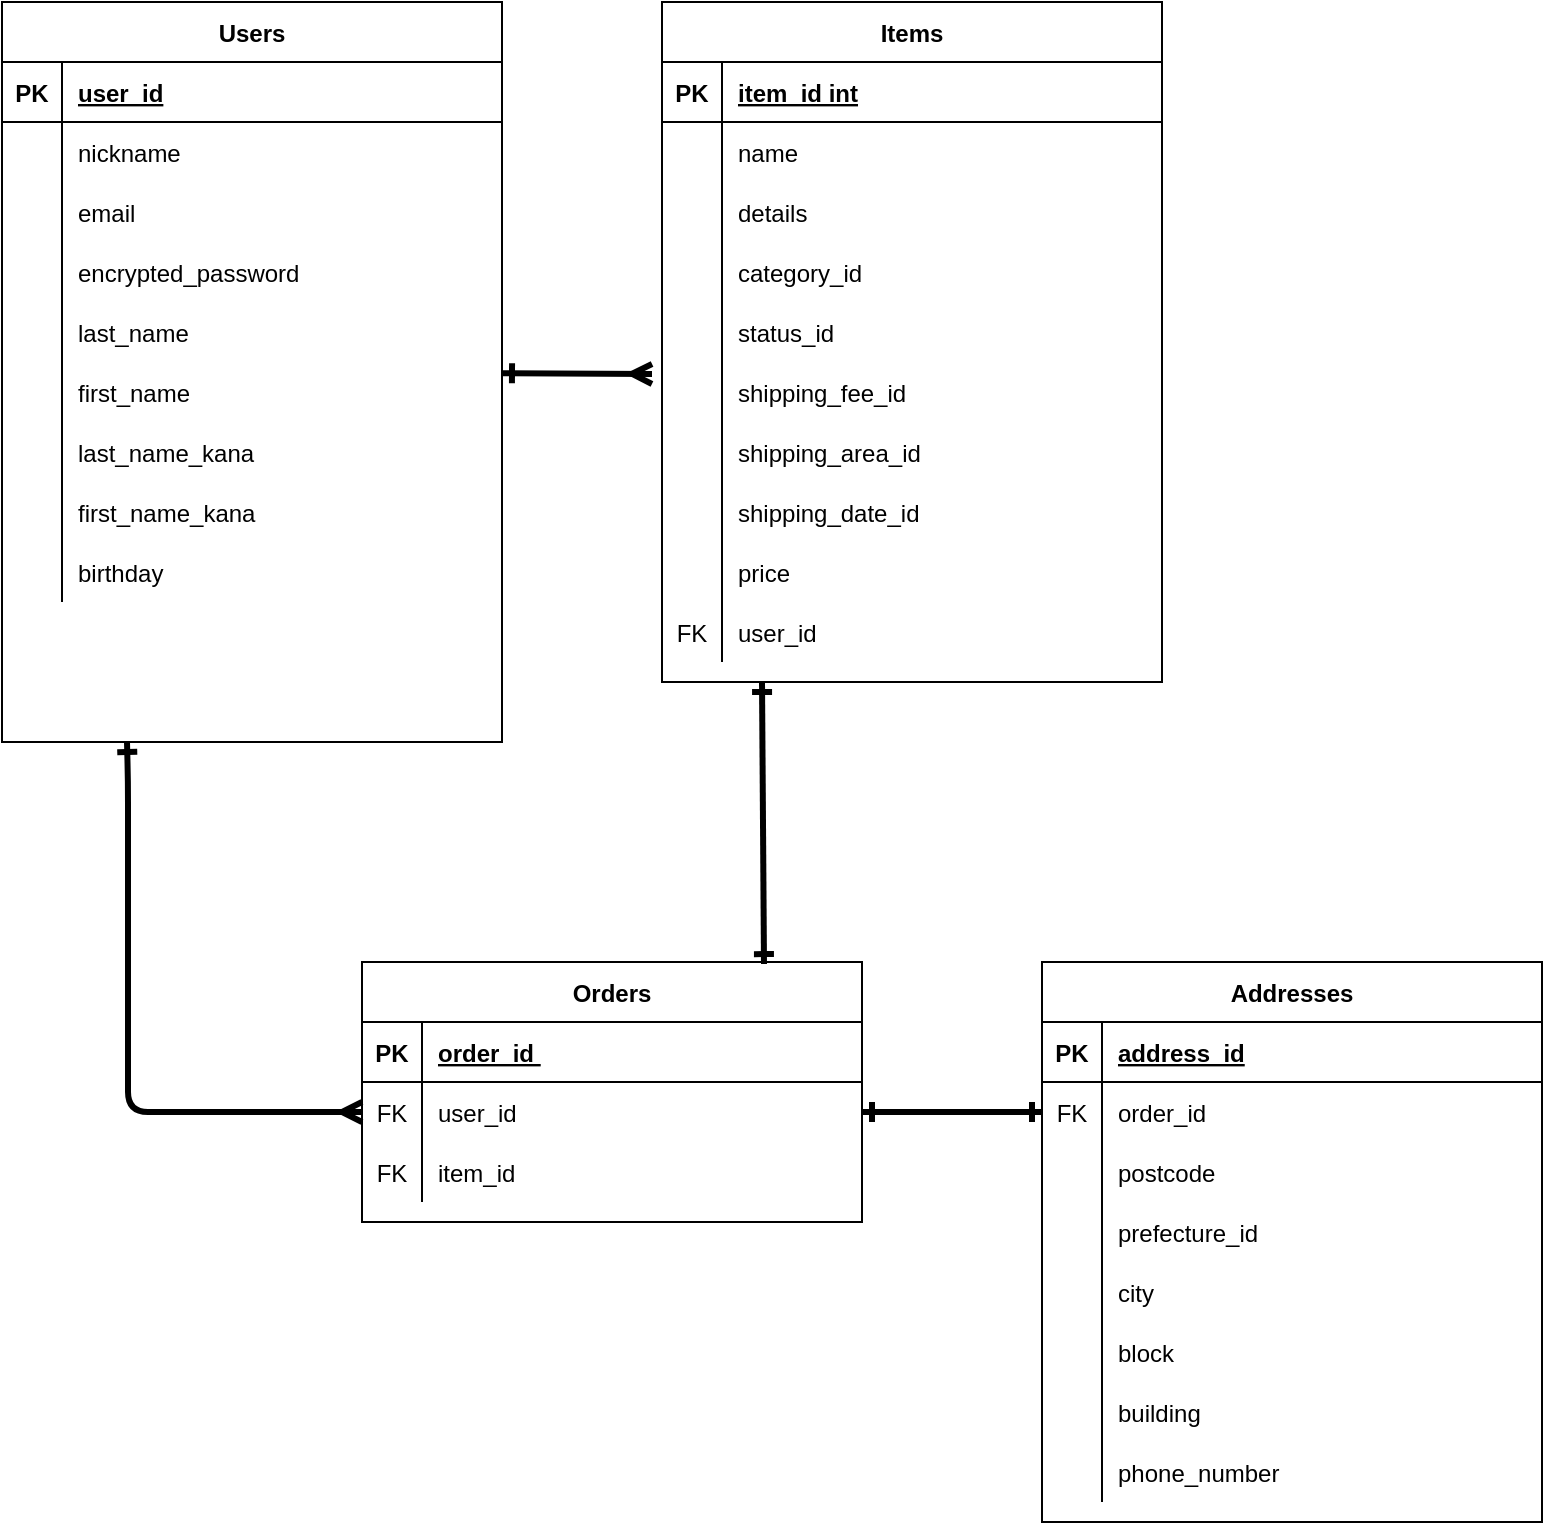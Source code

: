 <mxfile version="13.10.0" type="embed">
    <diagram id="zpAijiYLB5mJa_Il1H9x" name="ページ1">
        <mxGraphModel dx="1147" dy="810" grid="1" gridSize="10" guides="1" tooltips="1" connect="1" arrows="1" fold="1" page="1" pageScale="1" pageWidth="827" pageHeight="1169" math="0" shadow="0">
            <root>
                <mxCell id="0"/>
                <mxCell id="1" parent="0"/>
                <mxCell id="OgIlw-Ehln-HrDAnTVHO-129" value="" style="group;" parent="1" vertex="1" connectable="0">
                    <mxGeometry x="40" y="40" width="740" height="760" as="geometry"/>
                </mxCell>
                <mxCell id="OgIlw-Ehln-HrDAnTVHO-3" value="Orders" style="shape=table;startSize=30;container=1;collapsible=1;childLayout=tableLayout;fixedRows=1;rowLines=0;fontStyle=1;align=center;resizeLast=1;" parent="OgIlw-Ehln-HrDAnTVHO-129" vertex="1">
                    <mxGeometry x="180" y="480" width="250" height="130" as="geometry"/>
                </mxCell>
                <mxCell id="OgIlw-Ehln-HrDAnTVHO-4" value="" style="shape=partialRectangle;collapsible=0;dropTarget=0;pointerEvents=0;fillColor=none;points=[[0,0.5],[1,0.5]];portConstraint=eastwest;top=0;left=0;right=0;bottom=1;" parent="OgIlw-Ehln-HrDAnTVHO-3" vertex="1">
                    <mxGeometry y="30" width="250" height="30" as="geometry"/>
                </mxCell>
                <mxCell id="OgIlw-Ehln-HrDAnTVHO-5" value="PK" style="shape=partialRectangle;overflow=hidden;connectable=0;fillColor=none;top=0;left=0;bottom=0;right=0;fontStyle=1;" parent="OgIlw-Ehln-HrDAnTVHO-4" vertex="1">
                    <mxGeometry width="30" height="30" as="geometry"/>
                </mxCell>
                <mxCell id="OgIlw-Ehln-HrDAnTVHO-6" value="order_id " style="shape=partialRectangle;overflow=hidden;connectable=0;fillColor=none;top=0;left=0;bottom=0;right=0;align=left;spacingLeft=6;fontStyle=5;" parent="OgIlw-Ehln-HrDAnTVHO-4" vertex="1">
                    <mxGeometry x="30" width="220" height="30" as="geometry"/>
                </mxCell>
                <mxCell id="OgIlw-Ehln-HrDAnTVHO-7" value="" style="shape=partialRectangle;collapsible=0;dropTarget=0;pointerEvents=0;fillColor=none;points=[[0,0.5],[1,0.5]];portConstraint=eastwest;top=0;left=0;right=0;bottom=0;" parent="OgIlw-Ehln-HrDAnTVHO-3" vertex="1">
                    <mxGeometry y="60" width="250" height="30" as="geometry"/>
                </mxCell>
                <mxCell id="OgIlw-Ehln-HrDAnTVHO-8" value="FK" style="shape=partialRectangle;overflow=hidden;connectable=0;fillColor=none;top=0;left=0;bottom=0;right=0;" parent="OgIlw-Ehln-HrDAnTVHO-7" vertex="1">
                    <mxGeometry width="30" height="30" as="geometry"/>
                </mxCell>
                <mxCell id="OgIlw-Ehln-HrDAnTVHO-9" value="user_id " style="shape=partialRectangle;overflow=hidden;connectable=0;fillColor=none;top=0;left=0;bottom=0;right=0;align=left;spacingLeft=6;" parent="OgIlw-Ehln-HrDAnTVHO-7" vertex="1">
                    <mxGeometry x="30" width="220" height="30" as="geometry"/>
                </mxCell>
                <mxCell id="OgIlw-Ehln-HrDAnTVHO-89" value="" style="shape=partialRectangle;collapsible=0;dropTarget=0;pointerEvents=0;fillColor=none;points=[[0,0.5],[1,0.5]];portConstraint=eastwest;top=0;left=0;right=0;bottom=0;" parent="OgIlw-Ehln-HrDAnTVHO-3" vertex="1">
                    <mxGeometry y="90" width="250" height="30" as="geometry"/>
                </mxCell>
                <mxCell id="OgIlw-Ehln-HrDAnTVHO-90" value="FK" style="shape=partialRectangle;overflow=hidden;connectable=0;fillColor=none;top=0;left=0;bottom=0;right=0;" parent="OgIlw-Ehln-HrDAnTVHO-89" vertex="1">
                    <mxGeometry width="30" height="30" as="geometry"/>
                </mxCell>
                <mxCell id="OgIlw-Ehln-HrDAnTVHO-91" value="item_id " style="shape=partialRectangle;overflow=hidden;connectable=0;fillColor=none;top=0;left=0;bottom=0;right=0;align=left;spacingLeft=6;" parent="OgIlw-Ehln-HrDAnTVHO-89" vertex="1">
                    <mxGeometry x="30" width="220" height="30" as="geometry"/>
                </mxCell>
                <mxCell id="OgIlw-Ehln-HrDAnTVHO-13" value="Addresses" style="shape=table;startSize=30;container=1;collapsible=1;childLayout=tableLayout;fixedRows=1;rowLines=0;fontStyle=1;align=center;resizeLast=1;" parent="OgIlw-Ehln-HrDAnTVHO-129" vertex="1">
                    <mxGeometry x="520" y="480" width="250" height="280" as="geometry"/>
                </mxCell>
                <mxCell id="OgIlw-Ehln-HrDAnTVHO-14" value="" style="shape=partialRectangle;collapsible=0;dropTarget=0;pointerEvents=0;fillColor=none;points=[[0,0.5],[1,0.5]];portConstraint=eastwest;top=0;left=0;right=0;bottom=1;" parent="OgIlw-Ehln-HrDAnTVHO-13" vertex="1">
                    <mxGeometry y="30" width="250" height="30" as="geometry"/>
                </mxCell>
                <mxCell id="OgIlw-Ehln-HrDAnTVHO-15" value="PK" style="shape=partialRectangle;overflow=hidden;connectable=0;fillColor=none;top=0;left=0;bottom=0;right=0;fontStyle=1;" parent="OgIlw-Ehln-HrDAnTVHO-14" vertex="1">
                    <mxGeometry width="30" height="30" as="geometry"/>
                </mxCell>
                <mxCell id="OgIlw-Ehln-HrDAnTVHO-16" value="address_id" style="shape=partialRectangle;overflow=hidden;connectable=0;fillColor=none;top=0;left=0;bottom=0;right=0;align=left;spacingLeft=6;fontStyle=5;" parent="OgIlw-Ehln-HrDAnTVHO-14" vertex="1">
                    <mxGeometry x="30" width="220" height="30" as="geometry"/>
                </mxCell>
                <mxCell id="OgIlw-Ehln-HrDAnTVHO-17" value="" style="shape=partialRectangle;collapsible=0;dropTarget=0;pointerEvents=0;fillColor=none;points=[[0,0.5],[1,0.5]];portConstraint=eastwest;top=0;left=0;right=0;bottom=0;" parent="OgIlw-Ehln-HrDAnTVHO-13" vertex="1">
                    <mxGeometry y="60" width="250" height="30" as="geometry"/>
                </mxCell>
                <mxCell id="OgIlw-Ehln-HrDAnTVHO-18" value="FK" style="shape=partialRectangle;overflow=hidden;connectable=0;fillColor=none;top=0;left=0;bottom=0;right=0;" parent="OgIlw-Ehln-HrDAnTVHO-17" vertex="1">
                    <mxGeometry width="30" height="30" as="geometry"/>
                </mxCell>
                <mxCell id="OgIlw-Ehln-HrDAnTVHO-19" value="order_id " style="shape=partialRectangle;overflow=hidden;connectable=0;fillColor=none;top=0;left=0;bottom=0;right=0;align=left;spacingLeft=6;" parent="OgIlw-Ehln-HrDAnTVHO-17" vertex="1">
                    <mxGeometry x="30" width="220" height="30" as="geometry"/>
                </mxCell>
                <mxCell id="OgIlw-Ehln-HrDAnTVHO-20" value="" style="shape=partialRectangle;collapsible=0;dropTarget=0;pointerEvents=0;fillColor=none;points=[[0,0.5],[1,0.5]];portConstraint=eastwest;top=0;left=0;right=0;bottom=0;" parent="OgIlw-Ehln-HrDAnTVHO-13" vertex="1">
                    <mxGeometry y="90" width="250" height="30" as="geometry"/>
                </mxCell>
                <mxCell id="OgIlw-Ehln-HrDAnTVHO-21" value="" style="shape=partialRectangle;overflow=hidden;connectable=0;fillColor=none;top=0;left=0;bottom=0;right=0;" parent="OgIlw-Ehln-HrDAnTVHO-20" vertex="1">
                    <mxGeometry width="30" height="30" as="geometry"/>
                </mxCell>
                <mxCell id="OgIlw-Ehln-HrDAnTVHO-22" value="postcode" style="shape=partialRectangle;overflow=hidden;connectable=0;fillColor=none;top=0;left=0;bottom=0;right=0;align=left;spacingLeft=6;" parent="OgIlw-Ehln-HrDAnTVHO-20" vertex="1">
                    <mxGeometry x="30" width="220" height="30" as="geometry"/>
                </mxCell>
                <mxCell id="OgIlw-Ehln-HrDAnTVHO-108" value="" style="shape=partialRectangle;collapsible=0;dropTarget=0;pointerEvents=0;fillColor=none;points=[[0,0.5],[1,0.5]];portConstraint=eastwest;top=0;left=0;right=0;bottom=0;" parent="OgIlw-Ehln-HrDAnTVHO-13" vertex="1">
                    <mxGeometry y="120" width="250" height="30" as="geometry"/>
                </mxCell>
                <mxCell id="OgIlw-Ehln-HrDAnTVHO-109" value="" style="shape=partialRectangle;overflow=hidden;connectable=0;fillColor=none;top=0;left=0;bottom=0;right=0;" parent="OgIlw-Ehln-HrDAnTVHO-108" vertex="1">
                    <mxGeometry width="30" height="30" as="geometry"/>
                </mxCell>
                <mxCell id="OgIlw-Ehln-HrDAnTVHO-110" value="prefecture_id" style="shape=partialRectangle;overflow=hidden;connectable=0;fillColor=none;top=0;left=0;bottom=0;right=0;align=left;spacingLeft=6;" parent="OgIlw-Ehln-HrDAnTVHO-108" vertex="1">
                    <mxGeometry x="30" width="220" height="30" as="geometry"/>
                </mxCell>
                <mxCell id="OgIlw-Ehln-HrDAnTVHO-111" value="" style="shape=partialRectangle;collapsible=0;dropTarget=0;pointerEvents=0;fillColor=none;points=[[0,0.5],[1,0.5]];portConstraint=eastwest;top=0;left=0;right=0;bottom=0;" parent="OgIlw-Ehln-HrDAnTVHO-13" vertex="1">
                    <mxGeometry y="150" width="250" height="30" as="geometry"/>
                </mxCell>
                <mxCell id="OgIlw-Ehln-HrDAnTVHO-112" value="" style="shape=partialRectangle;overflow=hidden;connectable=0;fillColor=none;top=0;left=0;bottom=0;right=0;" parent="OgIlw-Ehln-HrDAnTVHO-111" vertex="1">
                    <mxGeometry width="30" height="30" as="geometry"/>
                </mxCell>
                <mxCell id="OgIlw-Ehln-HrDAnTVHO-113" value="city " style="shape=partialRectangle;overflow=hidden;connectable=0;fillColor=none;top=0;left=0;bottom=0;right=0;align=left;spacingLeft=6;" parent="OgIlw-Ehln-HrDAnTVHO-111" vertex="1">
                    <mxGeometry x="30" width="220" height="30" as="geometry"/>
                </mxCell>
                <mxCell id="OgIlw-Ehln-HrDAnTVHO-114" value="" style="shape=partialRectangle;collapsible=0;dropTarget=0;pointerEvents=0;fillColor=none;points=[[0,0.5],[1,0.5]];portConstraint=eastwest;top=0;left=0;right=0;bottom=0;" parent="OgIlw-Ehln-HrDAnTVHO-13" vertex="1">
                    <mxGeometry y="180" width="250" height="30" as="geometry"/>
                </mxCell>
                <mxCell id="OgIlw-Ehln-HrDAnTVHO-115" value="" style="shape=partialRectangle;overflow=hidden;connectable=0;fillColor=none;top=0;left=0;bottom=0;right=0;" parent="OgIlw-Ehln-HrDAnTVHO-114" vertex="1">
                    <mxGeometry width="30" height="30" as="geometry"/>
                </mxCell>
                <mxCell id="OgIlw-Ehln-HrDAnTVHO-116" value="block " style="shape=partialRectangle;overflow=hidden;connectable=0;fillColor=none;top=0;left=0;bottom=0;right=0;align=left;spacingLeft=6;" parent="OgIlw-Ehln-HrDAnTVHO-114" vertex="1">
                    <mxGeometry x="30" width="220" height="30" as="geometry"/>
                </mxCell>
                <mxCell id="OgIlw-Ehln-HrDAnTVHO-117" value="" style="shape=partialRectangle;collapsible=0;dropTarget=0;pointerEvents=0;fillColor=none;points=[[0,0.5],[1,0.5]];portConstraint=eastwest;top=0;left=0;right=0;bottom=0;" parent="OgIlw-Ehln-HrDAnTVHO-13" vertex="1">
                    <mxGeometry y="210" width="250" height="30" as="geometry"/>
                </mxCell>
                <mxCell id="OgIlw-Ehln-HrDAnTVHO-118" value="" style="shape=partialRectangle;overflow=hidden;connectable=0;fillColor=none;top=0;left=0;bottom=0;right=0;" parent="OgIlw-Ehln-HrDAnTVHO-117" vertex="1">
                    <mxGeometry width="30" height="30" as="geometry"/>
                </mxCell>
                <mxCell id="OgIlw-Ehln-HrDAnTVHO-119" value="building" style="shape=partialRectangle;overflow=hidden;connectable=0;fillColor=none;top=0;left=0;bottom=0;right=0;align=left;spacingLeft=6;" parent="OgIlw-Ehln-HrDAnTVHO-117" vertex="1">
                    <mxGeometry x="30" width="220" height="30" as="geometry"/>
                </mxCell>
                <mxCell id="OgIlw-Ehln-HrDAnTVHO-120" value="" style="shape=partialRectangle;collapsible=0;dropTarget=0;pointerEvents=0;fillColor=none;points=[[0,0.5],[1,0.5]];portConstraint=eastwest;top=0;left=0;right=0;bottom=0;" parent="OgIlw-Ehln-HrDAnTVHO-13" vertex="1">
                    <mxGeometry y="240" width="250" height="30" as="geometry"/>
                </mxCell>
                <mxCell id="OgIlw-Ehln-HrDAnTVHO-121" value="" style="shape=partialRectangle;overflow=hidden;connectable=0;fillColor=none;top=0;left=0;bottom=0;right=0;" parent="OgIlw-Ehln-HrDAnTVHO-120" vertex="1">
                    <mxGeometry width="30" height="30" as="geometry"/>
                </mxCell>
                <mxCell id="OgIlw-Ehln-HrDAnTVHO-122" value="phone_number " style="shape=partialRectangle;overflow=hidden;connectable=0;fillColor=none;top=0;left=0;bottom=0;right=0;align=left;spacingLeft=6;" parent="OgIlw-Ehln-HrDAnTVHO-120" vertex="1">
                    <mxGeometry x="30" width="220" height="30" as="geometry"/>
                </mxCell>
                <mxCell id="OgIlw-Ehln-HrDAnTVHO-125" style="edgeStyle=none;orthogonalLoop=1;jettySize=auto;html=1;exitX=0.25;exitY=1;exitDx=0;exitDy=0;entryX=0;entryY=0.5;entryDx=0;entryDy=0;endArrow=ERmany;endFill=0;startArrow=ERone;startFill=0;strokeWidth=3;" parent="OgIlw-Ehln-HrDAnTVHO-129" source="OgIlw-Ehln-HrDAnTVHO-23" target="OgIlw-Ehln-HrDAnTVHO-7" edge="1">
                    <mxGeometry relative="1" as="geometry">
                        <Array as="points">
                            <mxPoint x="63" y="390"/>
                            <mxPoint x="63" y="555"/>
                        </Array>
                    </mxGeometry>
                </mxCell>
                <mxCell id="OgIlw-Ehln-HrDAnTVHO-23" value="Users" style="shape=table;startSize=30;container=1;collapsible=1;childLayout=tableLayout;fixedRows=1;rowLines=0;fontStyle=1;align=center;resizeLast=1;" parent="OgIlw-Ehln-HrDAnTVHO-129" vertex="1">
                    <mxGeometry width="250" height="370" as="geometry"/>
                </mxCell>
                <mxCell id="OgIlw-Ehln-HrDAnTVHO-24" value="" style="shape=partialRectangle;collapsible=0;dropTarget=0;pointerEvents=0;fillColor=none;points=[[0,0.5],[1,0.5]];portConstraint=eastwest;top=0;left=0;right=0;bottom=1;" parent="OgIlw-Ehln-HrDAnTVHO-23" vertex="1">
                    <mxGeometry y="30" width="250" height="30" as="geometry"/>
                </mxCell>
                <mxCell id="OgIlw-Ehln-HrDAnTVHO-25" value="PK" style="shape=partialRectangle;overflow=hidden;connectable=0;fillColor=none;top=0;left=0;bottom=0;right=0;fontStyle=1;" parent="OgIlw-Ehln-HrDAnTVHO-24" vertex="1">
                    <mxGeometry width="30" height="30" as="geometry"/>
                </mxCell>
                <mxCell id="OgIlw-Ehln-HrDAnTVHO-26" value="user_id" style="shape=partialRectangle;overflow=hidden;connectable=0;fillColor=none;top=0;left=0;bottom=0;right=0;align=left;spacingLeft=6;fontStyle=5;" parent="OgIlw-Ehln-HrDAnTVHO-24" vertex="1">
                    <mxGeometry x="30" width="220" height="30" as="geometry"/>
                </mxCell>
                <mxCell id="OgIlw-Ehln-HrDAnTVHO-27" value="" style="shape=partialRectangle;collapsible=0;dropTarget=0;pointerEvents=0;fillColor=none;points=[[0,0.5],[1,0.5]];portConstraint=eastwest;top=0;left=0;right=0;bottom=0;" parent="OgIlw-Ehln-HrDAnTVHO-23" vertex="1">
                    <mxGeometry y="60" width="250" height="30" as="geometry"/>
                </mxCell>
                <mxCell id="OgIlw-Ehln-HrDAnTVHO-28" value="" style="shape=partialRectangle;overflow=hidden;connectable=0;fillColor=none;top=0;left=0;bottom=0;right=0;" parent="OgIlw-Ehln-HrDAnTVHO-27" vertex="1">
                    <mxGeometry width="30" height="30" as="geometry"/>
                </mxCell>
                <mxCell id="OgIlw-Ehln-HrDAnTVHO-29" value="nickname" style="shape=partialRectangle;overflow=hidden;connectable=0;fillColor=none;top=0;left=0;bottom=0;right=0;align=left;spacingLeft=6;" parent="OgIlw-Ehln-HrDAnTVHO-27" vertex="1">
                    <mxGeometry x="30" width="220" height="30" as="geometry"/>
                </mxCell>
                <mxCell id="OgIlw-Ehln-HrDAnTVHO-37" value="" style="shape=partialRectangle;collapsible=0;dropTarget=0;pointerEvents=0;fillColor=none;points=[[0,0.5],[1,0.5]];portConstraint=eastwest;top=0;left=0;right=0;bottom=0;" parent="OgIlw-Ehln-HrDAnTVHO-23" vertex="1">
                    <mxGeometry y="90" width="250" height="30" as="geometry"/>
                </mxCell>
                <mxCell id="OgIlw-Ehln-HrDAnTVHO-38" value="" style="shape=partialRectangle;overflow=hidden;connectable=0;fillColor=none;top=0;left=0;bottom=0;right=0;" parent="OgIlw-Ehln-HrDAnTVHO-37" vertex="1">
                    <mxGeometry width="30" height="30" as="geometry"/>
                </mxCell>
                <mxCell id="OgIlw-Ehln-HrDAnTVHO-39" value="email " style="shape=partialRectangle;overflow=hidden;connectable=0;fillColor=none;top=0;left=0;bottom=0;right=0;align=left;spacingLeft=6;" parent="OgIlw-Ehln-HrDAnTVHO-37" vertex="1">
                    <mxGeometry x="30" width="220" height="30" as="geometry"/>
                </mxCell>
                <mxCell id="OgIlw-Ehln-HrDAnTVHO-40" value="" style="shape=partialRectangle;collapsible=0;dropTarget=0;pointerEvents=0;fillColor=none;points=[[0,0.5],[1,0.5]];portConstraint=eastwest;top=0;left=0;right=0;bottom=0;" parent="OgIlw-Ehln-HrDAnTVHO-23" vertex="1">
                    <mxGeometry y="120" width="250" height="30" as="geometry"/>
                </mxCell>
                <mxCell id="OgIlw-Ehln-HrDAnTVHO-41" value="" style="shape=partialRectangle;overflow=hidden;connectable=0;fillColor=none;top=0;left=0;bottom=0;right=0;" parent="OgIlw-Ehln-HrDAnTVHO-40" vertex="1">
                    <mxGeometry width="30" height="30" as="geometry"/>
                </mxCell>
                <mxCell id="OgIlw-Ehln-HrDAnTVHO-42" value="encrypted_password" style="shape=partialRectangle;overflow=hidden;connectable=0;fillColor=none;top=0;left=0;bottom=0;right=0;align=left;spacingLeft=6;" parent="OgIlw-Ehln-HrDAnTVHO-40" vertex="1">
                    <mxGeometry x="30" width="220" height="30" as="geometry"/>
                </mxCell>
                <mxCell id="OgIlw-Ehln-HrDAnTVHO-43" value="" style="shape=partialRectangle;collapsible=0;dropTarget=0;pointerEvents=0;fillColor=none;points=[[0,0.5],[1,0.5]];portConstraint=eastwest;top=0;left=0;right=0;bottom=0;" parent="OgIlw-Ehln-HrDAnTVHO-23" vertex="1">
                    <mxGeometry y="150" width="250" height="30" as="geometry"/>
                </mxCell>
                <mxCell id="OgIlw-Ehln-HrDAnTVHO-44" value="" style="shape=partialRectangle;overflow=hidden;connectable=0;fillColor=none;top=0;left=0;bottom=0;right=0;" parent="OgIlw-Ehln-HrDAnTVHO-43" vertex="1">
                    <mxGeometry width="30" height="30" as="geometry"/>
                </mxCell>
                <mxCell id="OgIlw-Ehln-HrDAnTVHO-45" value="last_name" style="shape=partialRectangle;overflow=hidden;connectable=0;fillColor=none;top=0;left=0;bottom=0;right=0;align=left;spacingLeft=6;" parent="OgIlw-Ehln-HrDAnTVHO-43" vertex="1">
                    <mxGeometry x="30" width="220" height="30" as="geometry"/>
                </mxCell>
                <mxCell id="OgIlw-Ehln-HrDAnTVHO-46" value="" style="shape=partialRectangle;collapsible=0;dropTarget=0;pointerEvents=0;fillColor=none;points=[[0,0.5],[1,0.5]];portConstraint=eastwest;top=0;left=0;right=0;bottom=0;" parent="OgIlw-Ehln-HrDAnTVHO-23" vertex="1">
                    <mxGeometry y="180" width="250" height="30" as="geometry"/>
                </mxCell>
                <mxCell id="OgIlw-Ehln-HrDAnTVHO-47" value="" style="shape=partialRectangle;overflow=hidden;connectable=0;fillColor=none;top=0;left=0;bottom=0;right=0;" parent="OgIlw-Ehln-HrDAnTVHO-46" vertex="1">
                    <mxGeometry width="30" height="30" as="geometry"/>
                </mxCell>
                <mxCell id="OgIlw-Ehln-HrDAnTVHO-48" value="first_name" style="shape=partialRectangle;overflow=hidden;connectable=0;fillColor=none;top=0;left=0;bottom=0;right=0;align=left;spacingLeft=6;" parent="OgIlw-Ehln-HrDAnTVHO-46" vertex="1">
                    <mxGeometry x="30" width="220" height="30" as="geometry"/>
                </mxCell>
                <mxCell id="OgIlw-Ehln-HrDAnTVHO-49" value="" style="shape=partialRectangle;collapsible=0;dropTarget=0;pointerEvents=0;fillColor=none;points=[[0,0.5],[1,0.5]];portConstraint=eastwest;top=0;left=0;right=0;bottom=0;" parent="OgIlw-Ehln-HrDAnTVHO-23" vertex="1">
                    <mxGeometry y="210" width="250" height="30" as="geometry"/>
                </mxCell>
                <mxCell id="OgIlw-Ehln-HrDAnTVHO-50" value="" style="shape=partialRectangle;overflow=hidden;connectable=0;fillColor=none;top=0;left=0;bottom=0;right=0;" parent="OgIlw-Ehln-HrDAnTVHO-49" vertex="1">
                    <mxGeometry width="30" height="30" as="geometry"/>
                </mxCell>
                <mxCell id="OgIlw-Ehln-HrDAnTVHO-51" value="last_name_kana" style="shape=partialRectangle;overflow=hidden;connectable=0;fillColor=none;top=0;left=0;bottom=0;right=0;align=left;spacingLeft=6;" parent="OgIlw-Ehln-HrDAnTVHO-49" vertex="1">
                    <mxGeometry x="30" width="220" height="30" as="geometry"/>
                </mxCell>
                <mxCell id="OgIlw-Ehln-HrDAnTVHO-52" value="" style="shape=partialRectangle;collapsible=0;dropTarget=0;pointerEvents=0;fillColor=none;points=[[0,0.5],[1,0.5]];portConstraint=eastwest;top=0;left=0;right=0;bottom=0;" parent="OgIlw-Ehln-HrDAnTVHO-23" vertex="1">
                    <mxGeometry y="240" width="250" height="30" as="geometry"/>
                </mxCell>
                <mxCell id="OgIlw-Ehln-HrDAnTVHO-53" value="" style="shape=partialRectangle;overflow=hidden;connectable=0;fillColor=none;top=0;left=0;bottom=0;right=0;" parent="OgIlw-Ehln-HrDAnTVHO-52" vertex="1">
                    <mxGeometry width="30" height="30" as="geometry"/>
                </mxCell>
                <mxCell id="OgIlw-Ehln-HrDAnTVHO-54" value="first_name_kana" style="shape=partialRectangle;overflow=hidden;connectable=0;fillColor=none;top=0;left=0;bottom=0;right=0;align=left;spacingLeft=6;" parent="OgIlw-Ehln-HrDAnTVHO-52" vertex="1">
                    <mxGeometry x="30" width="220" height="30" as="geometry"/>
                </mxCell>
                <mxCell id="OgIlw-Ehln-HrDAnTVHO-61" value="" style="shape=partialRectangle;collapsible=0;dropTarget=0;pointerEvents=0;fillColor=none;points=[[0,0.5],[1,0.5]];portConstraint=eastwest;top=0;left=0;right=0;bottom=0;" parent="OgIlw-Ehln-HrDAnTVHO-23" vertex="1">
                    <mxGeometry y="270" width="250" height="30" as="geometry"/>
                </mxCell>
                <mxCell id="OgIlw-Ehln-HrDAnTVHO-62" value="" style="shape=partialRectangle;overflow=hidden;connectable=0;fillColor=none;top=0;left=0;bottom=0;right=0;" parent="OgIlw-Ehln-HrDAnTVHO-61" vertex="1">
                    <mxGeometry width="30" height="30" as="geometry"/>
                </mxCell>
                <mxCell id="OgIlw-Ehln-HrDAnTVHO-63" value="birthday" style="shape=partialRectangle;overflow=hidden;connectable=0;fillColor=none;top=0;left=0;bottom=0;right=0;align=left;spacingLeft=6;" parent="OgIlw-Ehln-HrDAnTVHO-61" vertex="1">
                    <mxGeometry x="30" width="220" height="30" as="geometry"/>
                </mxCell>
                <mxCell id="OgIlw-Ehln-HrDAnTVHO-128" style="edgeStyle=none;orthogonalLoop=1;jettySize=auto;html=1;startArrow=ERone;startFill=0;endArrow=ERone;endFill=0;entryX=0.804;entryY=0.008;entryDx=0;entryDy=0;entryPerimeter=0;strokeWidth=3;" parent="OgIlw-Ehln-HrDAnTVHO-129" target="OgIlw-Ehln-HrDAnTVHO-3" edge="1">
                    <mxGeometry relative="1" as="geometry">
                        <mxPoint x="380" y="340" as="sourcePoint"/>
                        <mxPoint x="400" y="480" as="targetPoint"/>
                        <Array as="points"/>
                    </mxGeometry>
                </mxCell>
                <mxCell id="OgIlw-Ehln-HrDAnTVHO-30" value="Items" style="shape=table;startSize=30;container=1;collapsible=1;childLayout=tableLayout;fixedRows=1;rowLines=0;fontStyle=1;align=center;resizeLast=1;" parent="OgIlw-Ehln-HrDAnTVHO-129" vertex="1">
                    <mxGeometry x="330" width="250" height="340" as="geometry"/>
                </mxCell>
                <mxCell id="OgIlw-Ehln-HrDAnTVHO-31" value="" style="shape=partialRectangle;collapsible=0;dropTarget=0;pointerEvents=0;fillColor=none;points=[[0,0.5],[1,0.5]];portConstraint=eastwest;top=0;left=0;right=0;bottom=1;" parent="OgIlw-Ehln-HrDAnTVHO-30" vertex="1">
                    <mxGeometry y="30" width="250" height="30" as="geometry"/>
                </mxCell>
                <mxCell id="OgIlw-Ehln-HrDAnTVHO-32" value="PK" style="shape=partialRectangle;overflow=hidden;connectable=0;fillColor=none;top=0;left=0;bottom=0;right=0;fontStyle=1;" parent="OgIlw-Ehln-HrDAnTVHO-31" vertex="1">
                    <mxGeometry width="30" height="30" as="geometry"/>
                </mxCell>
                <mxCell id="OgIlw-Ehln-HrDAnTVHO-33" value="item_id int" style="shape=partialRectangle;overflow=hidden;connectable=0;fillColor=none;top=0;left=0;bottom=0;right=0;align=left;spacingLeft=6;fontStyle=5;" parent="OgIlw-Ehln-HrDAnTVHO-31" vertex="1">
                    <mxGeometry x="30" width="220" height="30" as="geometry"/>
                </mxCell>
                <mxCell id="OgIlw-Ehln-HrDAnTVHO-34" value="" style="shape=partialRectangle;collapsible=0;dropTarget=0;pointerEvents=0;fillColor=none;points=[[0,0.5],[1,0.5]];portConstraint=eastwest;top=0;left=0;right=0;bottom=0;" parent="OgIlw-Ehln-HrDAnTVHO-30" vertex="1">
                    <mxGeometry y="60" width="250" height="30" as="geometry"/>
                </mxCell>
                <mxCell id="OgIlw-Ehln-HrDAnTVHO-35" value="" style="shape=partialRectangle;overflow=hidden;connectable=0;fillColor=none;top=0;left=0;bottom=0;right=0;" parent="OgIlw-Ehln-HrDAnTVHO-34" vertex="1">
                    <mxGeometry width="30" height="30" as="geometry"/>
                </mxCell>
                <mxCell id="OgIlw-Ehln-HrDAnTVHO-36" value="name" style="shape=partialRectangle;overflow=hidden;connectable=0;fillColor=none;top=0;left=0;bottom=0;right=0;align=left;spacingLeft=6;" parent="OgIlw-Ehln-HrDAnTVHO-34" vertex="1">
                    <mxGeometry x="30" width="220" height="30" as="geometry"/>
                </mxCell>
                <mxCell id="OgIlw-Ehln-HrDAnTVHO-64" value="" style="shape=partialRectangle;collapsible=0;dropTarget=0;pointerEvents=0;fillColor=none;points=[[0,0.5],[1,0.5]];portConstraint=eastwest;top=0;left=0;right=0;bottom=0;" parent="OgIlw-Ehln-HrDAnTVHO-30" vertex="1">
                    <mxGeometry y="90" width="250" height="30" as="geometry"/>
                </mxCell>
                <mxCell id="OgIlw-Ehln-HrDAnTVHO-65" value="" style="shape=partialRectangle;overflow=hidden;connectable=0;fillColor=none;top=0;left=0;bottom=0;right=0;" parent="OgIlw-Ehln-HrDAnTVHO-64" vertex="1">
                    <mxGeometry width="30" height="30" as="geometry"/>
                </mxCell>
                <mxCell id="OgIlw-Ehln-HrDAnTVHO-66" value="details" style="shape=partialRectangle;overflow=hidden;connectable=0;fillColor=none;top=0;left=0;bottom=0;right=0;align=left;spacingLeft=6;" parent="OgIlw-Ehln-HrDAnTVHO-64" vertex="1">
                    <mxGeometry x="30" width="220" height="30" as="geometry"/>
                </mxCell>
                <mxCell id="OgIlw-Ehln-HrDAnTVHO-67" value="" style="shape=partialRectangle;collapsible=0;dropTarget=0;pointerEvents=0;fillColor=none;points=[[0,0.5],[1,0.5]];portConstraint=eastwest;top=0;left=0;right=0;bottom=0;" parent="OgIlw-Ehln-HrDAnTVHO-30" vertex="1">
                    <mxGeometry y="120" width="250" height="30" as="geometry"/>
                </mxCell>
                <mxCell id="OgIlw-Ehln-HrDAnTVHO-68" value="" style="shape=partialRectangle;overflow=hidden;connectable=0;fillColor=none;top=0;left=0;bottom=0;right=0;" parent="OgIlw-Ehln-HrDAnTVHO-67" vertex="1">
                    <mxGeometry width="30" height="30" as="geometry"/>
                </mxCell>
                <mxCell id="OgIlw-Ehln-HrDAnTVHO-69" value="category_id" style="shape=partialRectangle;overflow=hidden;connectable=0;fillColor=none;top=0;left=0;bottom=0;right=0;align=left;spacingLeft=6;" parent="OgIlw-Ehln-HrDAnTVHO-67" vertex="1">
                    <mxGeometry x="30" width="220" height="30" as="geometry"/>
                </mxCell>
                <mxCell id="OgIlw-Ehln-HrDAnTVHO-70" value="" style="shape=partialRectangle;collapsible=0;dropTarget=0;pointerEvents=0;fillColor=none;points=[[0,0.5],[1,0.5]];portConstraint=eastwest;top=0;left=0;right=0;bottom=0;" parent="OgIlw-Ehln-HrDAnTVHO-30" vertex="1">
                    <mxGeometry y="150" width="250" height="30" as="geometry"/>
                </mxCell>
                <mxCell id="OgIlw-Ehln-HrDAnTVHO-71" value="" style="shape=partialRectangle;overflow=hidden;connectable=0;fillColor=none;top=0;left=0;bottom=0;right=0;" parent="OgIlw-Ehln-HrDAnTVHO-70" vertex="1">
                    <mxGeometry width="30" height="30" as="geometry"/>
                </mxCell>
                <mxCell id="OgIlw-Ehln-HrDAnTVHO-72" value="status_id" style="shape=partialRectangle;overflow=hidden;connectable=0;fillColor=none;top=0;left=0;bottom=0;right=0;align=left;spacingLeft=6;" parent="OgIlw-Ehln-HrDAnTVHO-70" vertex="1">
                    <mxGeometry x="30" width="220" height="30" as="geometry"/>
                </mxCell>
                <mxCell id="OgIlw-Ehln-HrDAnTVHO-73" value="" style="shape=partialRectangle;collapsible=0;dropTarget=0;pointerEvents=0;fillColor=none;points=[[0,0.5],[1,0.5]];portConstraint=eastwest;top=0;left=0;right=0;bottom=0;" parent="OgIlw-Ehln-HrDAnTVHO-30" vertex="1">
                    <mxGeometry y="180" width="250" height="30" as="geometry"/>
                </mxCell>
                <mxCell id="OgIlw-Ehln-HrDAnTVHO-74" value="" style="shape=partialRectangle;overflow=hidden;connectable=0;fillColor=none;top=0;left=0;bottom=0;right=0;" parent="OgIlw-Ehln-HrDAnTVHO-73" vertex="1">
                    <mxGeometry width="30" height="30" as="geometry"/>
                </mxCell>
                <mxCell id="OgIlw-Ehln-HrDAnTVHO-75" value="shipping_fee_id" style="shape=partialRectangle;overflow=hidden;connectable=0;fillColor=none;top=0;left=0;bottom=0;right=0;align=left;spacingLeft=6;" parent="OgIlw-Ehln-HrDAnTVHO-73" vertex="1">
                    <mxGeometry x="30" width="220" height="30" as="geometry"/>
                </mxCell>
                <mxCell id="OgIlw-Ehln-HrDAnTVHO-76" value="" style="shape=partialRectangle;collapsible=0;dropTarget=0;pointerEvents=0;fillColor=none;points=[[0,0.5],[1,0.5]];portConstraint=eastwest;top=0;left=0;right=0;bottom=0;" parent="OgIlw-Ehln-HrDAnTVHO-30" vertex="1">
                    <mxGeometry y="210" width="250" height="30" as="geometry"/>
                </mxCell>
                <mxCell id="OgIlw-Ehln-HrDAnTVHO-77" value="" style="shape=partialRectangle;overflow=hidden;connectable=0;fillColor=none;top=0;left=0;bottom=0;right=0;" parent="OgIlw-Ehln-HrDAnTVHO-76" vertex="1">
                    <mxGeometry width="30" height="30" as="geometry"/>
                </mxCell>
                <mxCell id="OgIlw-Ehln-HrDAnTVHO-78" value="shipping_area_id" style="shape=partialRectangle;overflow=hidden;connectable=0;fillColor=none;top=0;left=0;bottom=0;right=0;align=left;spacingLeft=6;" parent="OgIlw-Ehln-HrDAnTVHO-76" vertex="1">
                    <mxGeometry x="30" width="220" height="30" as="geometry"/>
                </mxCell>
                <mxCell id="OgIlw-Ehln-HrDAnTVHO-79" value="" style="shape=partialRectangle;collapsible=0;dropTarget=0;pointerEvents=0;fillColor=none;points=[[0,0.5],[1,0.5]];portConstraint=eastwest;top=0;left=0;right=0;bottom=0;" parent="OgIlw-Ehln-HrDAnTVHO-30" vertex="1">
                    <mxGeometry y="240" width="250" height="30" as="geometry"/>
                </mxCell>
                <mxCell id="OgIlw-Ehln-HrDAnTVHO-80" value="" style="shape=partialRectangle;overflow=hidden;connectable=0;fillColor=none;top=0;left=0;bottom=0;right=0;" parent="OgIlw-Ehln-HrDAnTVHO-79" vertex="1">
                    <mxGeometry width="30" height="30" as="geometry"/>
                </mxCell>
                <mxCell id="OgIlw-Ehln-HrDAnTVHO-81" value="shipping_date_id" style="shape=partialRectangle;overflow=hidden;connectable=0;fillColor=none;top=0;left=0;bottom=0;right=0;align=left;spacingLeft=6;" parent="OgIlw-Ehln-HrDAnTVHO-79" vertex="1">
                    <mxGeometry x="30" width="220" height="30" as="geometry"/>
                </mxCell>
                <mxCell id="OgIlw-Ehln-HrDAnTVHO-82" value="" style="shape=partialRectangle;collapsible=0;dropTarget=0;pointerEvents=0;fillColor=none;points=[[0,0.5],[1,0.5]];portConstraint=eastwest;top=0;left=0;right=0;bottom=0;" parent="OgIlw-Ehln-HrDAnTVHO-30" vertex="1">
                    <mxGeometry y="270" width="250" height="30" as="geometry"/>
                </mxCell>
                <mxCell id="OgIlw-Ehln-HrDAnTVHO-83" value="" style="shape=partialRectangle;overflow=hidden;connectable=0;fillColor=none;top=0;left=0;bottom=0;right=0;" parent="OgIlw-Ehln-HrDAnTVHO-82" vertex="1">
                    <mxGeometry width="30" height="30" as="geometry"/>
                </mxCell>
                <mxCell id="OgIlw-Ehln-HrDAnTVHO-84" value="price " style="shape=partialRectangle;overflow=hidden;connectable=0;fillColor=none;top=0;left=0;bottom=0;right=0;align=left;spacingLeft=6;" parent="OgIlw-Ehln-HrDAnTVHO-82" vertex="1">
                    <mxGeometry x="30" width="220" height="30" as="geometry"/>
                </mxCell>
                <mxCell id="OgIlw-Ehln-HrDAnTVHO-101" value="" style="shape=partialRectangle;collapsible=0;dropTarget=0;pointerEvents=0;fillColor=none;points=[[0,0.5],[1,0.5]];portConstraint=eastwest;top=0;left=0;right=0;bottom=0;" parent="OgIlw-Ehln-HrDAnTVHO-30" vertex="1">
                    <mxGeometry y="300" width="250" height="30" as="geometry"/>
                </mxCell>
                <mxCell id="OgIlw-Ehln-HrDAnTVHO-102" value="FK" style="shape=partialRectangle;overflow=hidden;connectable=0;fillColor=none;top=0;left=0;bottom=0;right=0;" parent="OgIlw-Ehln-HrDAnTVHO-101" vertex="1">
                    <mxGeometry width="30" height="30" as="geometry"/>
                </mxCell>
                <mxCell id="OgIlw-Ehln-HrDAnTVHO-103" value="user_id" style="shape=partialRectangle;overflow=hidden;connectable=0;fillColor=none;top=0;left=0;bottom=0;right=0;align=left;spacingLeft=6;" parent="OgIlw-Ehln-HrDAnTVHO-101" vertex="1">
                    <mxGeometry x="30" width="220" height="30" as="geometry"/>
                </mxCell>
                <mxCell id="OgIlw-Ehln-HrDAnTVHO-126" style="edgeStyle=none;orthogonalLoop=1;jettySize=auto;html=1;entryX=-0.02;entryY=0.2;entryDx=0;entryDy=0;entryPerimeter=0;startArrow=ERone;startFill=0;endArrow=ERmany;endFill=0;strokeWidth=3;" parent="OgIlw-Ehln-HrDAnTVHO-129" source="OgIlw-Ehln-HrDAnTVHO-23" target="OgIlw-Ehln-HrDAnTVHO-73" edge="1">
                    <mxGeometry relative="1" as="geometry"/>
                </mxCell>
                <mxCell id="OgIlw-Ehln-HrDAnTVHO-127" style="edgeStyle=none;orthogonalLoop=1;jettySize=auto;html=1;exitX=1;exitY=0.5;exitDx=0;exitDy=0;entryX=0;entryY=0.5;entryDx=0;entryDy=0;startArrow=ERone;startFill=0;endArrow=ERone;endFill=0;strokeWidth=3;" parent="OgIlw-Ehln-HrDAnTVHO-129" source="OgIlw-Ehln-HrDAnTVHO-7" target="OgIlw-Ehln-HrDAnTVHO-17" edge="1">
                    <mxGeometry relative="1" as="geometry"/>
                </mxCell>
            </root>
        </mxGraphModel>
    </diagram>
</mxfile>